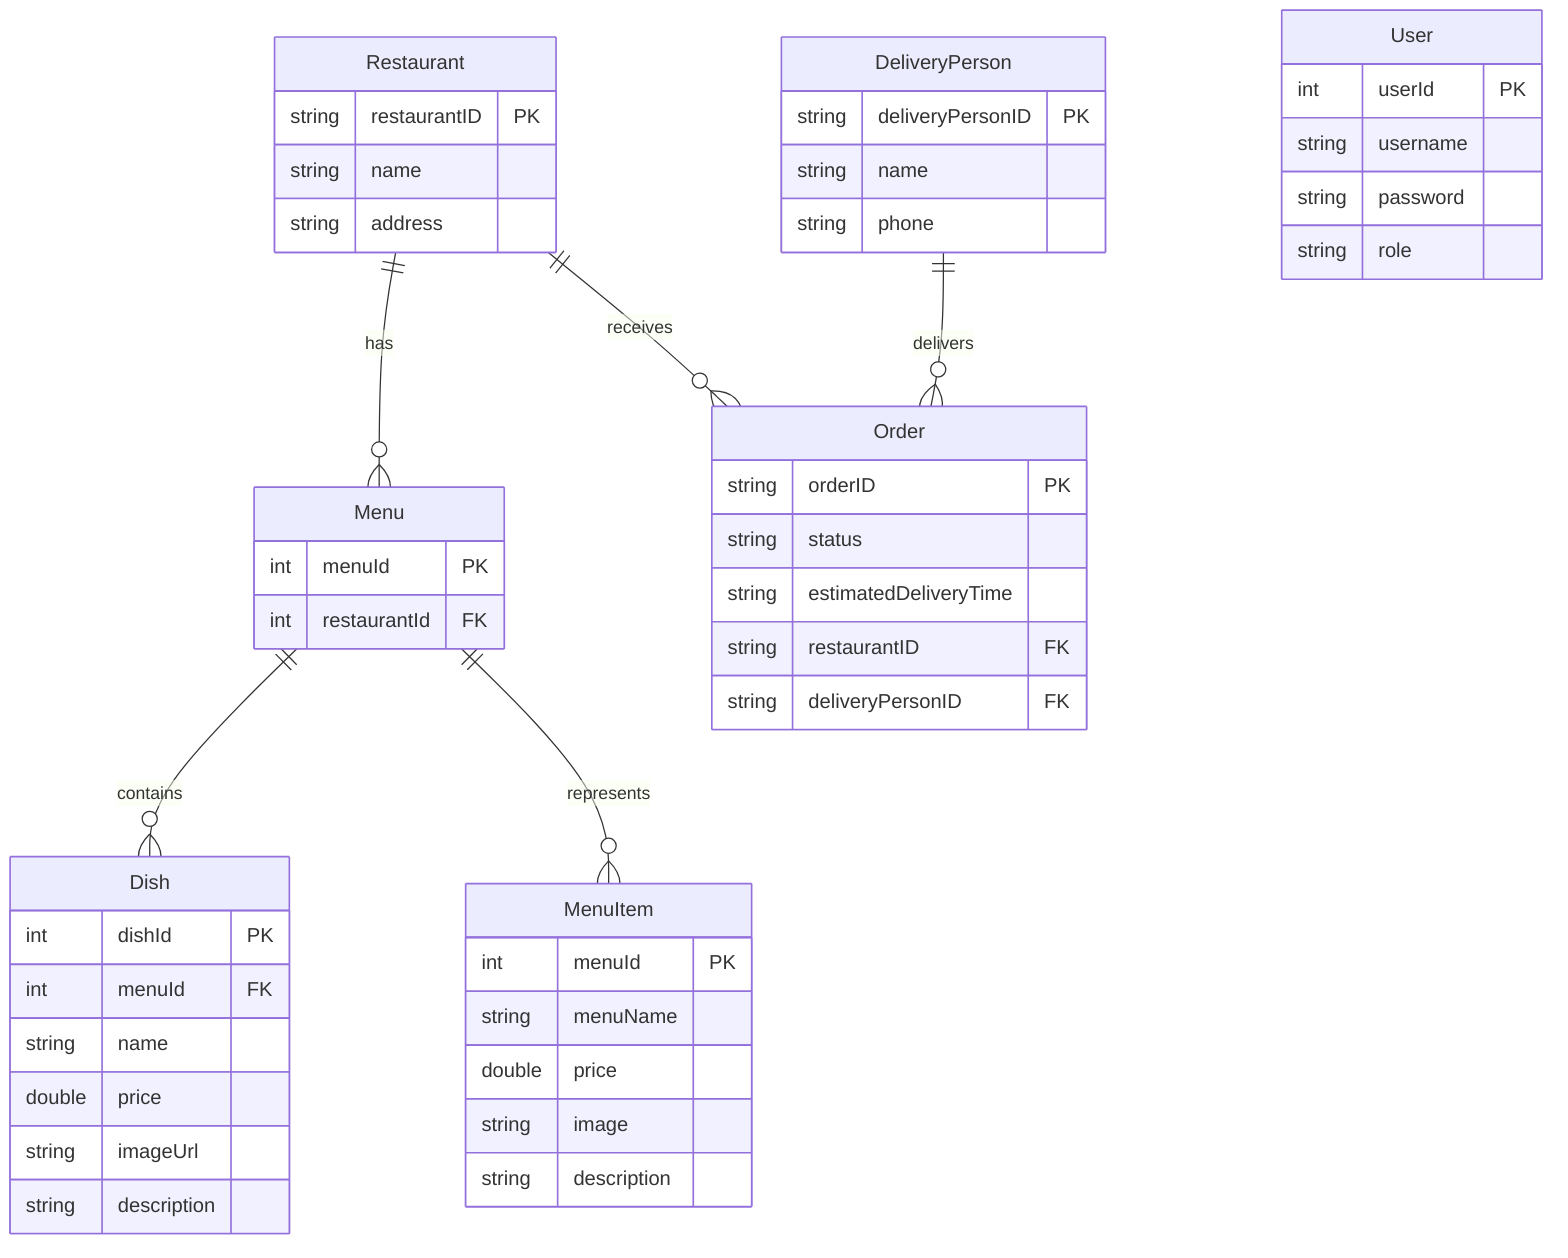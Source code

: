 erDiagram
    Restaurant {
        string restaurantID PK
        string name
        string address
    }
    Menu {
        int menuId PK
        int restaurantId FK
    }
    Dish {
        int dishId PK
        int menuId FK
        string name
        double price
        string imageUrl
        string description
    }
    Order {
        string orderID PK
        string status
        string estimatedDeliveryTime
        string restaurantID FK
        string deliveryPersonID FK
    }
    DeliveryPerson {
        string deliveryPersonID PK
        string name
        string phone
    }
    User {
        int userId PK
        string username
        string password
        string role
    }
    MenuItem {
        int menuId PK
        string menuName
        double price
        string image
        string description
    }
    Restaurant ||--o{ Menu : has
    Menu ||--o{ Dish : contains
    Restaurant ||--o{ Order : receives
    DeliveryPerson ||--o{ Order : delivers
    Menu ||--o{ MenuItem : represents